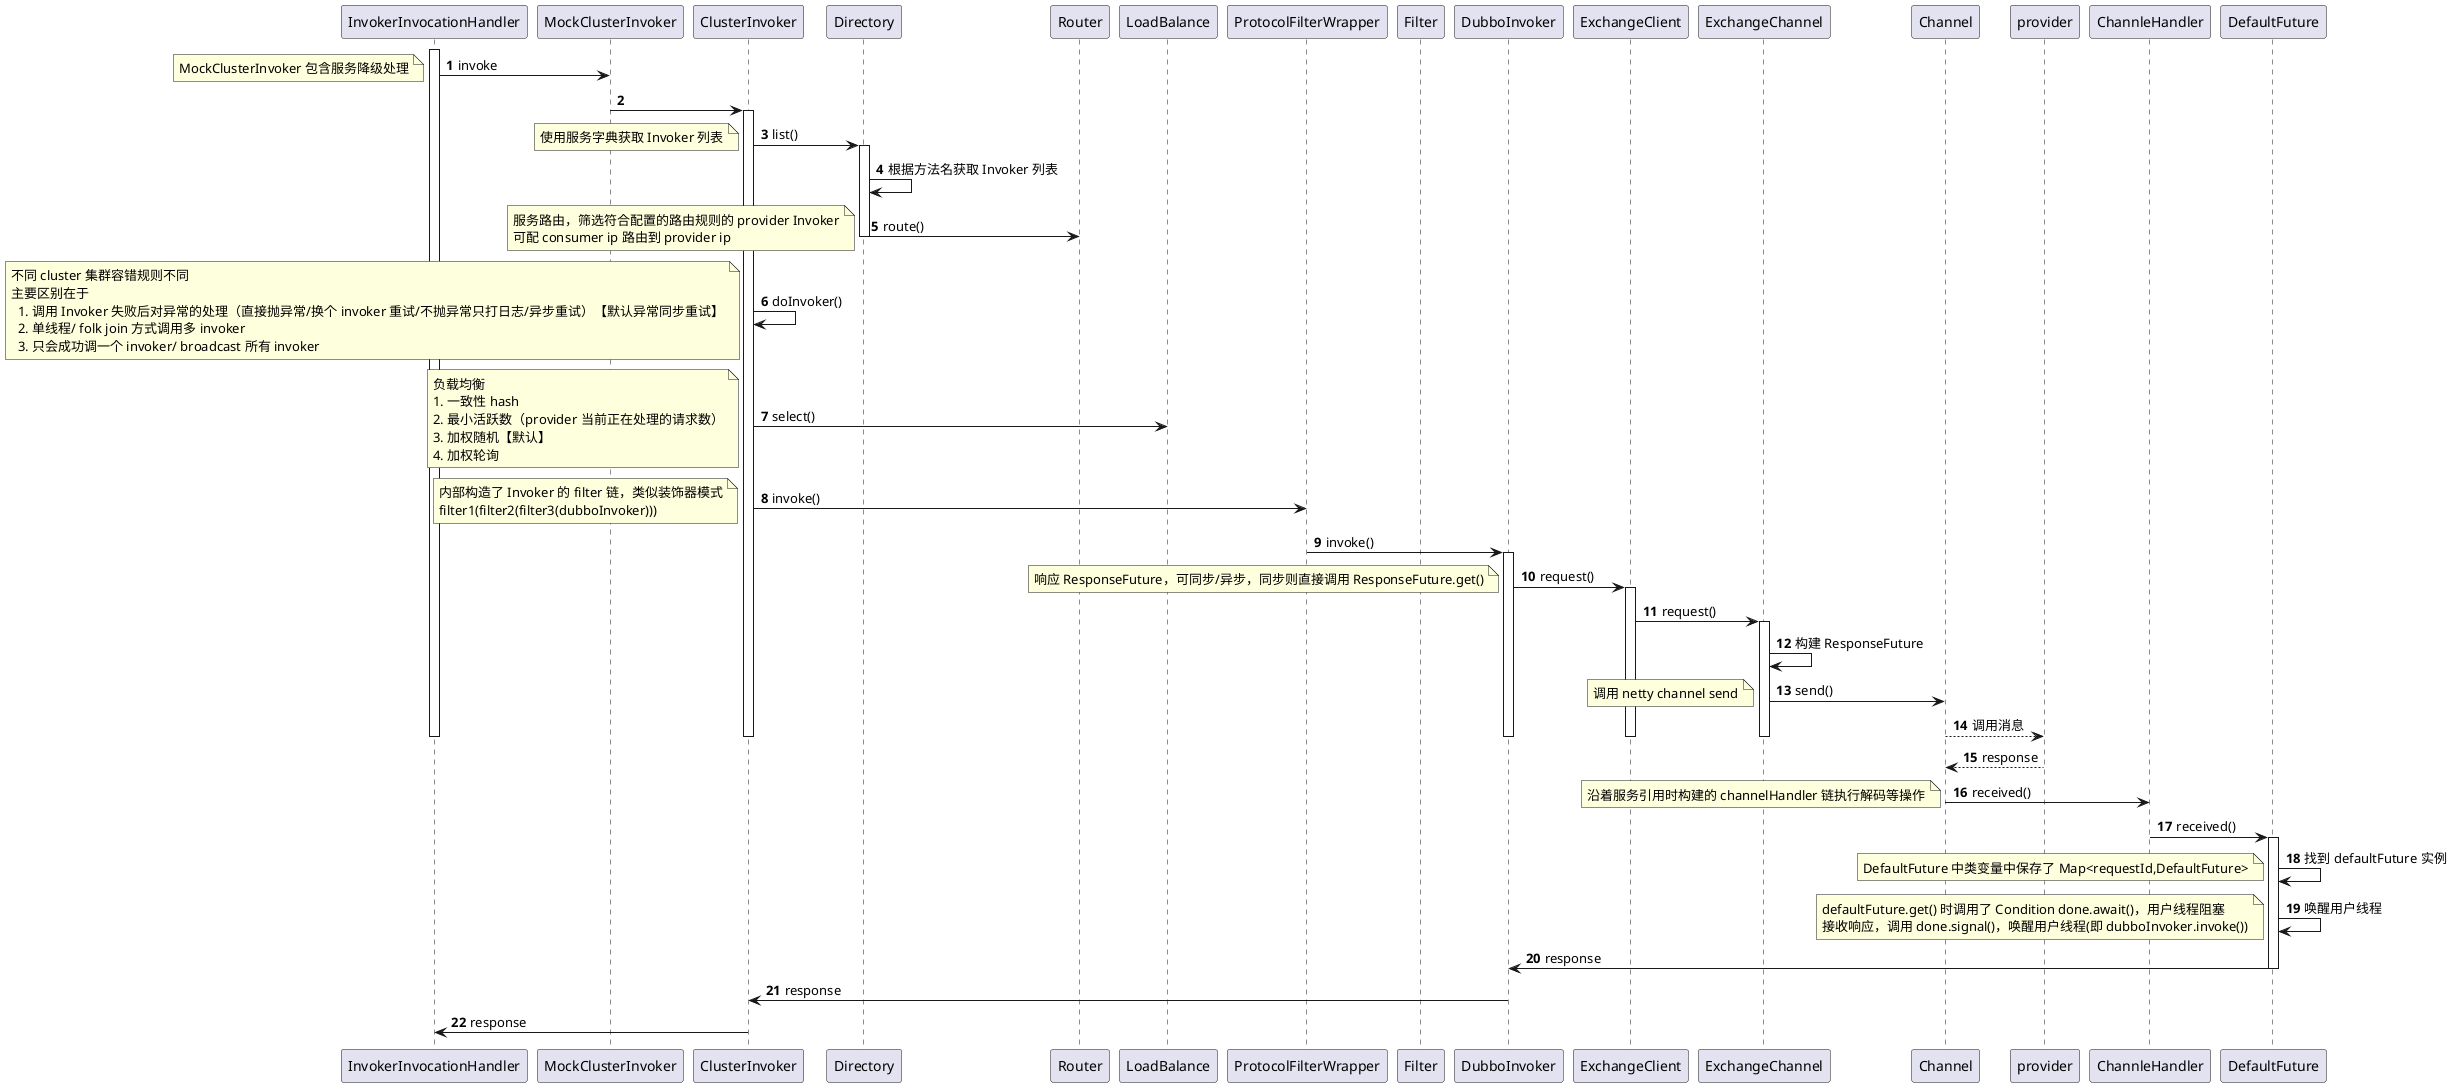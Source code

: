 @startuml

autonumber
participant invokerInvocationHandler as "InvokerInvocationHandler"
participant mockClusterInvoker as "MockClusterInvoker"
participant clusterInvoker as "ClusterInvoker"
participant directory as "Directory"
participant router as "Router"
participant loadBalance as "LoadBalance"
participant protocolFilterWrapper as "ProtocolFilterWrapper"
participant filter as "Filter"
participant dubboInvoker as "DubboInvoker"
participant exchangeClient as "ExchangeClient"
participant exchangeChannel as "ExchangeChannel"
participant channel as "Channel"
participant provider as "provider"
participant channelHandler as "ChannleHandler"
participant defaultFuture as "DefaultFuture"

activate invokerInvocationHandler
  invokerInvocationHandler -> mockClusterInvoker: invoke
  note left: MockClusterInvoker 包含服务降级处理
  mockClusterInvoker -> clusterInvoker
  activate clusterInvoker
    clusterInvoker -> directory: list()
    note left: 使用服务字典获取 Invoker 列表
    activate directory
      directory -> directory: 根据方法名获取 Invoker 列表
      directory -> router: route()
      note left
        服务路由，筛选符合配置的路由规则的 provider Invoker
        可配 consumer ip 路由到 provider ip
      end note
    deactivate directory
    clusterInvoker -> clusterInvoker: doInvoker()
    note left
      不同 cluster 集群容错规则不同
      主要区别在于
        1. 调用 Invoker 失败后对异常的处理（直接抛异常/换个 invoker 重试/不抛异常只打日志/异步重试）【默认异常同步重试】
        2. 单线程/ folk join 方式调用多 invoker
        3. 只会成功调一个 invoker/ broadcast 所有 invoker
    end note
    clusterInvoker -> loadBalance: select()
    note left
      负载均衡
      1. 一致性 hash
      2. 最小活跃数（provider 当前正在处理的请求数）
      3. 加权随机【默认】
      4. 加权轮询
    end note
    clusterInvoker -> protocolFilterWrapper: invoke()
    note left
      内部构造了 Invoker 的 filter 链，类似装饰器模式
      filter1(filter2(filter3(dubboInvoker)))
    end note
    protocolFilterWrapper -> dubboInvoker: invoke()
    activate dubboInvoker
      dubboInvoker -> exchangeClient: request()
      note left: 响应 ResponseFuture，可同步/异步，同步则直接调用 ResponseFuture.get()
      activate exchangeClient
        exchangeClient -> exchangeChannel: request()
        activate exchangeChannel
          exchangeChannel -> exchangeChannel: 构建 ResponseFuture
          exchangeChannel -> channel: send()
          note left: 调用 netty channel send
          channel --> provider: 调用消息
        deactivate exchangeChannel
      deactivate exchangeClient
    deactivate dubboInvoker
  deactivate clusterInvoker
deactivate invokerInvocationHandler

provider --> channel: response
channel -> channelHandler: received()
note left: 沿着服务引用时构建的 channelHandler 链执行解码等操作
channelHandler -> defaultFuture: received()
activate defaultFuture
  defaultFuture -> defaultFuture: 找到 defaultFuture 实例
  note left: DefaultFuture 中类变量中保存了 Map<requestId,DefaultFuture>
  defaultFuture -> defaultFuture: 唤醒用户线程
  note left
    defaultFuture.get() 时调用了 Condition done.await()，用户线程阻塞
    接收响应，调用 done.signal()，唤醒用户线程(即 dubboInvoker.invoke())
  end note
  defaultFuture -> dubboInvoker: response
deactivate defaultFuture
dubboInvoker -> clusterInvoker: response
clusterInvoker -> invokerInvocationHandler: response




@enduml
